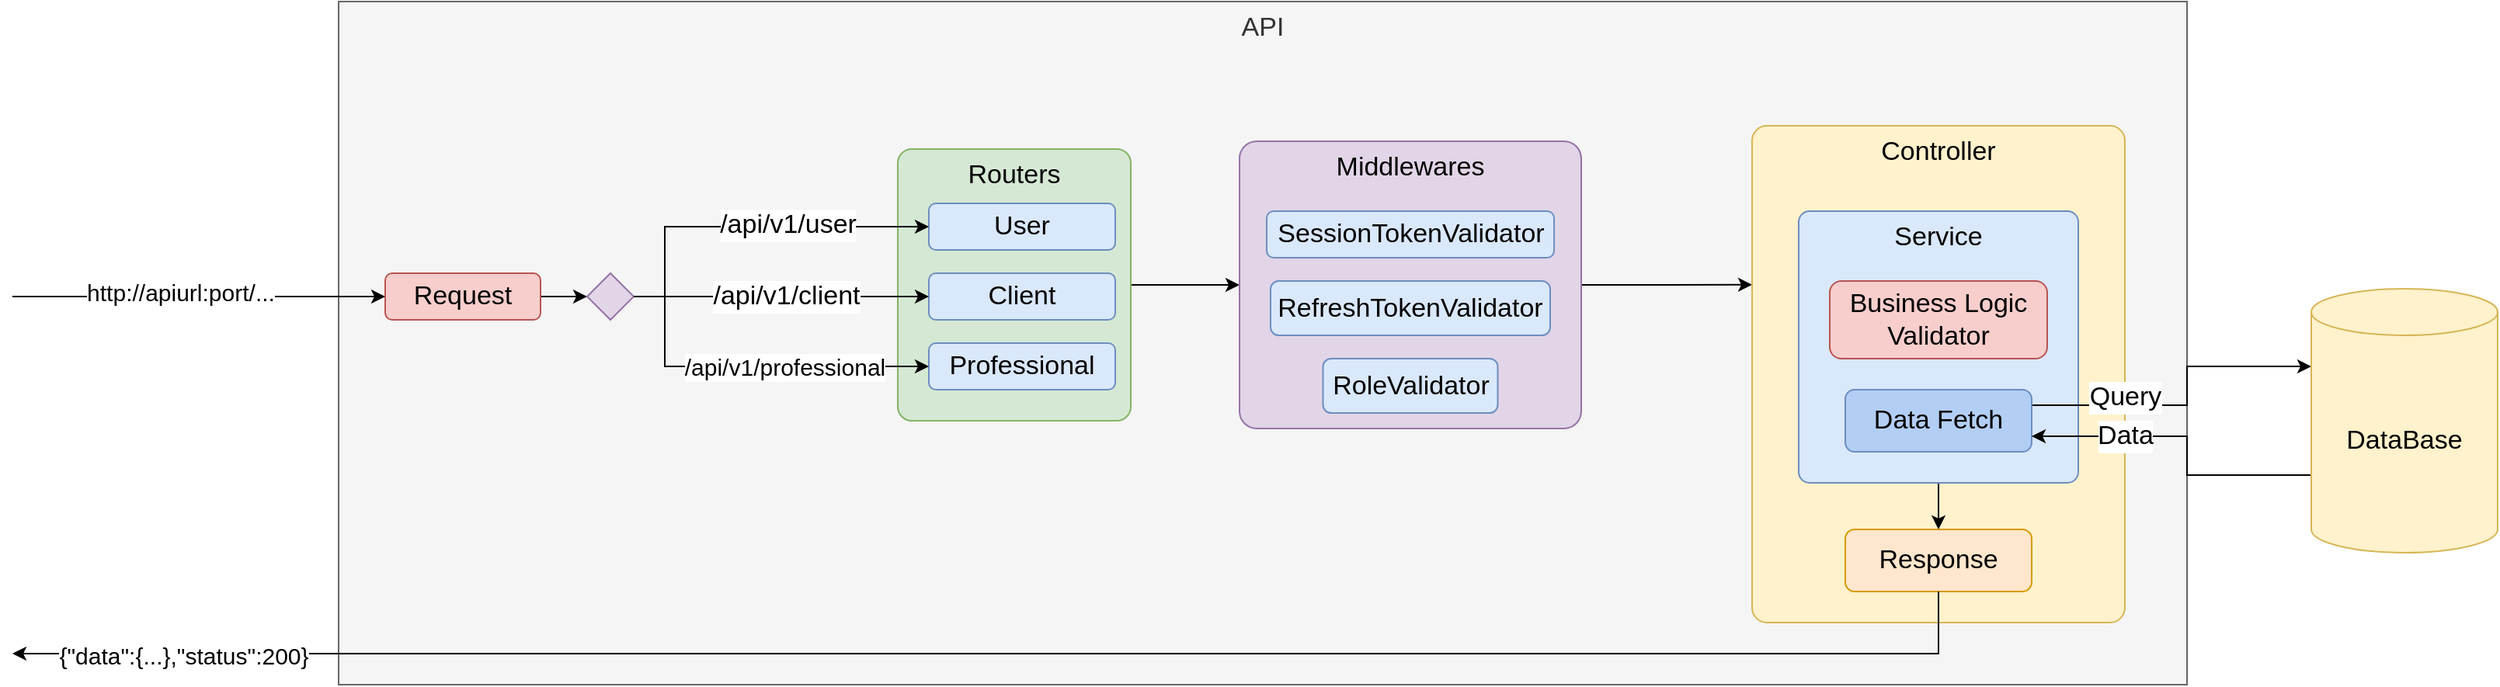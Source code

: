 <mxfile version="20.8.20" type="github">
  <diagram name="Página-1" id="Z5eOo7kfEicGYJq98-QA">
    <mxGraphModel dx="2514" dy="840" grid="1" gridSize="10" guides="1" tooltips="1" connect="1" arrows="1" fold="1" page="1" pageScale="1" pageWidth="827" pageHeight="1169" math="0" shadow="0">
      <root>
        <mxCell id="0" />
        <mxCell id="1" parent="0" />
        <mxCell id="Fhv3M6BjFYFYZc-pMVqY-2" value="API" style="rounded=0;whiteSpace=wrap;html=1;verticalAlign=top;align=center;fontSize=17;fillColor=#f5f5f5;fontColor=#333333;strokeColor=#666666;" vertex="1" parent="1">
          <mxGeometry x="90" y="40" width="1190" height="440" as="geometry" />
        </mxCell>
        <mxCell id="Fhv3M6BjFYFYZc-pMVqY-28" style="edgeStyle=orthogonalEdgeStyle;rounded=0;orthogonalLoop=1;jettySize=auto;html=1;exitX=1;exitY=0.5;exitDx=0;exitDy=0;entryX=0;entryY=0.5;entryDx=0;entryDy=0;fontSize=17;" edge="1" parent="1" source="Fhv3M6BjFYFYZc-pMVqY-3" target="Fhv3M6BjFYFYZc-pMVqY-4">
          <mxGeometry relative="1" as="geometry" />
        </mxCell>
        <mxCell id="Fhv3M6BjFYFYZc-pMVqY-3" value="Request" style="rounded=1;whiteSpace=wrap;html=1;fontSize=17;fillColor=#f8cecc;strokeColor=#b85450;" vertex="1" parent="1">
          <mxGeometry x="120" y="215" width="100" height="30" as="geometry" />
        </mxCell>
        <mxCell id="Fhv3M6BjFYFYZc-pMVqY-4" value="" style="rhombus;whiteSpace=wrap;html=1;fontSize=17;fillColor=#e1d5e7;strokeColor=#9673a6;" vertex="1" parent="1">
          <mxGeometry x="250" y="215" width="30" height="30" as="geometry" />
        </mxCell>
        <mxCell id="Fhv3M6BjFYFYZc-pMVqY-32" style="edgeStyle=orthogonalEdgeStyle;rounded=0;orthogonalLoop=1;jettySize=auto;html=1;exitX=1;exitY=0.5;exitDx=0;exitDy=0;entryX=0;entryY=0.5;entryDx=0;entryDy=0;fontSize=17;" edge="1" parent="1" source="Fhv3M6BjFYFYZc-pMVqY-5" target="Fhv3M6BjFYFYZc-pMVqY-6">
          <mxGeometry relative="1" as="geometry" />
        </mxCell>
        <mxCell id="Fhv3M6BjFYFYZc-pMVqY-5" value="Routers" style="rounded=1;whiteSpace=wrap;html=1;fontSize=17;verticalAlign=top;arcSize=6;fillColor=#d5e8d4;strokeColor=#82b366;" vertex="1" parent="1">
          <mxGeometry x="450" y="135" width="150" height="175" as="geometry" />
        </mxCell>
        <mxCell id="Fhv3M6BjFYFYZc-pMVqY-41" style="edgeStyle=orthogonalEdgeStyle;rounded=0;orthogonalLoop=1;jettySize=auto;html=1;exitX=1;exitY=0.5;exitDx=0;exitDy=0;entryX=0;entryY=0.32;entryDx=0;entryDy=0;entryPerimeter=0;fontSize=15;" edge="1" parent="1" source="Fhv3M6BjFYFYZc-pMVqY-6" target="Fhv3M6BjFYFYZc-pMVqY-7">
          <mxGeometry relative="1" as="geometry" />
        </mxCell>
        <mxCell id="Fhv3M6BjFYFYZc-pMVqY-6" value="Middlewares" style="rounded=1;whiteSpace=wrap;html=1;fontSize=17;verticalAlign=top;arcSize=6;fillColor=#e1d5e7;strokeColor=#9673a6;" vertex="1" parent="1">
          <mxGeometry x="670" y="130" width="220" height="185" as="geometry" />
        </mxCell>
        <mxCell id="Fhv3M6BjFYFYZc-pMVqY-7" value="Controller" style="rounded=1;whiteSpace=wrap;html=1;fontSize=17;verticalAlign=top;arcSize=4;fillColor=#fff2cc;strokeColor=#d6b656;" vertex="1" parent="1">
          <mxGeometry x="1000" y="120" width="240" height="320" as="geometry" />
        </mxCell>
        <mxCell id="Fhv3M6BjFYFYZc-pMVqY-8" value="User" style="rounded=1;whiteSpace=wrap;html=1;fontSize=17;fillColor=#dae8fc;strokeColor=#6c8ebf;" vertex="1" parent="1">
          <mxGeometry x="470" y="170" width="120" height="30" as="geometry" />
        </mxCell>
        <mxCell id="Fhv3M6BjFYFYZc-pMVqY-9" value="Client" style="rounded=1;whiteSpace=wrap;html=1;fontSize=17;fillColor=#dae8fc;strokeColor=#6c8ebf;" vertex="1" parent="1">
          <mxGeometry x="470" y="215" width="120" height="30" as="geometry" />
        </mxCell>
        <mxCell id="Fhv3M6BjFYFYZc-pMVqY-10" value="Professional" style="rounded=1;whiteSpace=wrap;html=1;fontSize=17;fillColor=#dae8fc;strokeColor=#6c8ebf;" vertex="1" parent="1">
          <mxGeometry x="470" y="260" width="120" height="30" as="geometry" />
        </mxCell>
        <mxCell id="Fhv3M6BjFYFYZc-pMVqY-11" value="SessionTokenValidator" style="rounded=1;whiteSpace=wrap;html=1;fontSize=17;fillColor=#dae8fc;strokeColor=#6c8ebf;" vertex="1" parent="1">
          <mxGeometry x="687.5" y="175" width="185" height="30" as="geometry" />
        </mxCell>
        <mxCell id="Fhv3M6BjFYFYZc-pMVqY-12" value="RefreshTokenValidator" style="rounded=1;whiteSpace=wrap;html=1;fontSize=17;fillColor=#dae8fc;strokeColor=#6c8ebf;" vertex="1" parent="1">
          <mxGeometry x="690" y="220" width="180" height="35" as="geometry" />
        </mxCell>
        <mxCell id="Fhv3M6BjFYFYZc-pMVqY-13" value="RoleValidator" style="rounded=1;whiteSpace=wrap;html=1;fontSize=17;fillColor=#dae8fc;strokeColor=#6c8ebf;" vertex="1" parent="1">
          <mxGeometry x="723.75" y="270" width="112.5" height="35" as="geometry" />
        </mxCell>
        <mxCell id="Fhv3M6BjFYFYZc-pMVqY-18" style="edgeStyle=orthogonalEdgeStyle;rounded=0;orthogonalLoop=1;jettySize=auto;html=1;exitX=0.5;exitY=1;exitDx=0;exitDy=0;fontSize=17;" edge="1" parent="1" source="Fhv3M6BjFYFYZc-pMVqY-14" target="Fhv3M6BjFYFYZc-pMVqY-17">
          <mxGeometry relative="1" as="geometry" />
        </mxCell>
        <mxCell id="Fhv3M6BjFYFYZc-pMVqY-14" value="Service" style="rounded=1;whiteSpace=wrap;html=1;fontSize=17;verticalAlign=top;arcSize=4;fillColor=#dae8fc;strokeColor=#6c8ebf;" vertex="1" parent="1">
          <mxGeometry x="1030" y="175" width="180" height="175" as="geometry" />
        </mxCell>
        <mxCell id="Fhv3M6BjFYFYZc-pMVqY-15" value="Business Logic Validator" style="rounded=1;whiteSpace=wrap;html=1;fontSize=17;fillColor=#f8cecc;strokeColor=#b85450;" vertex="1" parent="1">
          <mxGeometry x="1050" y="220" width="140" height="50" as="geometry" />
        </mxCell>
        <mxCell id="Fhv3M6BjFYFYZc-pMVqY-25" style="edgeStyle=orthogonalEdgeStyle;rounded=0;orthogonalLoop=1;jettySize=auto;html=1;exitX=1;exitY=0.25;exitDx=0;exitDy=0;entryX=0;entryY=0;entryDx=0;entryDy=50;entryPerimeter=0;fontSize=17;" edge="1" parent="1" source="Fhv3M6BjFYFYZc-pMVqY-16" target="Fhv3M6BjFYFYZc-pMVqY-19">
          <mxGeometry relative="1" as="geometry">
            <Array as="points">
              <mxPoint x="1280" y="300" />
              <mxPoint x="1280" y="275" />
            </Array>
          </mxGeometry>
        </mxCell>
        <mxCell id="Fhv3M6BjFYFYZc-pMVqY-26" value="Query" style="edgeLabel;html=1;align=center;verticalAlign=middle;resizable=0;points=[];fontSize=17;" vertex="1" connectable="0" parent="Fhv3M6BjFYFYZc-pMVqY-25">
          <mxGeometry x="0.352" y="1" relative="1" as="geometry">
            <mxPoint x="-54" y="21" as="offset" />
          </mxGeometry>
        </mxCell>
        <mxCell id="Fhv3M6BjFYFYZc-pMVqY-16" value="Data Fetch" style="rounded=1;whiteSpace=wrap;html=1;fontSize=17;fillColor=#b3cef4;strokeColor=#6c8ebf;" vertex="1" parent="1">
          <mxGeometry x="1060" y="290" width="120" height="40" as="geometry" />
        </mxCell>
        <mxCell id="Fhv3M6BjFYFYZc-pMVqY-17" value="Response" style="rounded=1;whiteSpace=wrap;html=1;fontSize=17;fillColor=#ffe6cc;strokeColor=#d79b00;" vertex="1" parent="1">
          <mxGeometry x="1060" y="380" width="120" height="40" as="geometry" />
        </mxCell>
        <mxCell id="Fhv3M6BjFYFYZc-pMVqY-22" style="edgeStyle=orthogonalEdgeStyle;rounded=0;orthogonalLoop=1;jettySize=auto;html=1;exitX=0;exitY=0;exitDx=0;exitDy=120;exitPerimeter=0;entryX=1;entryY=0.75;entryDx=0;entryDy=0;fontSize=17;" edge="1" parent="1" source="Fhv3M6BjFYFYZc-pMVqY-19" target="Fhv3M6BjFYFYZc-pMVqY-16">
          <mxGeometry relative="1" as="geometry">
            <Array as="points">
              <mxPoint x="1280" y="345" />
              <mxPoint x="1280" y="320" />
            </Array>
          </mxGeometry>
        </mxCell>
        <mxCell id="Fhv3M6BjFYFYZc-pMVqY-24" value="Data" style="edgeLabel;html=1;align=center;verticalAlign=middle;resizable=0;points=[];fontSize=17;" vertex="1" connectable="0" parent="Fhv3M6BjFYFYZc-pMVqY-22">
          <mxGeometry x="-0.323" y="-2" relative="1" as="geometry">
            <mxPoint x="-51" y="-23" as="offset" />
          </mxGeometry>
        </mxCell>
        <mxCell id="Fhv3M6BjFYFYZc-pMVqY-19" value="DataBase" style="shape=cylinder3;whiteSpace=wrap;html=1;boundedLbl=1;backgroundOutline=1;size=15;fontSize=17;fillColor=#fff2cc;strokeColor=#d6b656;" vertex="1" parent="1">
          <mxGeometry x="1360" y="225" width="120" height="170" as="geometry" />
        </mxCell>
        <mxCell id="Fhv3M6BjFYFYZc-pMVqY-29" style="edgeStyle=orthogonalEdgeStyle;rounded=0;orthogonalLoop=1;jettySize=auto;html=1;exitX=1;exitY=0.5;exitDx=0;exitDy=0;entryX=0;entryY=0.5;entryDx=0;entryDy=0;fontSize=17;" edge="1" parent="1" source="Fhv3M6BjFYFYZc-pMVqY-4" target="Fhv3M6BjFYFYZc-pMVqY-8">
          <mxGeometry relative="1" as="geometry">
            <Array as="points">
              <mxPoint x="300" y="230" />
              <mxPoint x="300" y="185" />
            </Array>
          </mxGeometry>
        </mxCell>
        <mxCell id="Fhv3M6BjFYFYZc-pMVqY-35" value="/api/v1/user" style="edgeLabel;html=1;align=center;verticalAlign=middle;resizable=0;points=[];fontSize=17;" vertex="1" connectable="0" parent="Fhv3M6BjFYFYZc-pMVqY-29">
          <mxGeometry x="0.222" y="1" relative="1" as="geometry">
            <mxPoint as="offset" />
          </mxGeometry>
        </mxCell>
        <mxCell id="Fhv3M6BjFYFYZc-pMVqY-30" style="edgeStyle=orthogonalEdgeStyle;rounded=0;orthogonalLoop=1;jettySize=auto;html=1;exitX=1;exitY=0.5;exitDx=0;exitDy=0;entryX=0;entryY=0.5;entryDx=0;entryDy=0;fontSize=17;" edge="1" parent="1" source="Fhv3M6BjFYFYZc-pMVqY-4" target="Fhv3M6BjFYFYZc-pMVqY-9">
          <mxGeometry relative="1" as="geometry" />
        </mxCell>
        <mxCell id="Fhv3M6BjFYFYZc-pMVqY-36" value="/api/v1/client" style="edgeLabel;html=1;align=center;verticalAlign=middle;resizable=0;points=[];fontSize=17;" vertex="1" connectable="0" parent="Fhv3M6BjFYFYZc-pMVqY-30">
          <mxGeometry x="0.363" y="3" relative="1" as="geometry">
            <mxPoint x="-32" y="3" as="offset" />
          </mxGeometry>
        </mxCell>
        <mxCell id="Fhv3M6BjFYFYZc-pMVqY-31" style="edgeStyle=orthogonalEdgeStyle;rounded=0;orthogonalLoop=1;jettySize=auto;html=1;exitX=1;exitY=0.5;exitDx=0;exitDy=0;entryX=0;entryY=0.5;entryDx=0;entryDy=0;fontSize=17;" edge="1" parent="1" source="Fhv3M6BjFYFYZc-pMVqY-4" target="Fhv3M6BjFYFYZc-pMVqY-10">
          <mxGeometry relative="1" as="geometry">
            <Array as="points">
              <mxPoint x="300" y="230" />
              <mxPoint x="300" y="275" />
            </Array>
          </mxGeometry>
        </mxCell>
        <mxCell id="Fhv3M6BjFYFYZc-pMVqY-37" value="/api/v1/professional" style="edgeLabel;html=1;align=center;verticalAlign=middle;resizable=0;points=[];fontSize=15;" vertex="1" connectable="0" parent="Fhv3M6BjFYFYZc-pMVqY-31">
          <mxGeometry x="0.207" y="-2" relative="1" as="geometry">
            <mxPoint y="-2" as="offset" />
          </mxGeometry>
        </mxCell>
        <mxCell id="Fhv3M6BjFYFYZc-pMVqY-34" value="" style="endArrow=classic;html=1;rounded=0;fontSize=17;exitX=0.5;exitY=1;exitDx=0;exitDy=0;" edge="1" parent="1" source="Fhv3M6BjFYFYZc-pMVqY-17">
          <mxGeometry width="50" height="50" relative="1" as="geometry">
            <mxPoint x="740" y="470" as="sourcePoint" />
            <mxPoint x="-120" y="460" as="targetPoint" />
            <Array as="points">
              <mxPoint x="1120" y="460" />
            </Array>
          </mxGeometry>
        </mxCell>
        <mxCell id="Fhv3M6BjFYFYZc-pMVqY-40" value="{&quot;data&quot;:{...},&quot;status&quot;:200}" style="edgeLabel;html=1;align=center;verticalAlign=middle;resizable=0;points=[];fontSize=15;" vertex="1" connectable="0" parent="Fhv3M6BjFYFYZc-pMVqY-34">
          <mxGeometry x="0.849" y="1" relative="1" as="geometry">
            <mxPoint x="13" as="offset" />
          </mxGeometry>
        </mxCell>
        <mxCell id="Fhv3M6BjFYFYZc-pMVqY-38" value="" style="endArrow=classic;html=1;rounded=0;fontSize=15;entryX=0;entryY=0.5;entryDx=0;entryDy=0;" edge="1" parent="1" target="Fhv3M6BjFYFYZc-pMVqY-3">
          <mxGeometry width="50" height="50" relative="1" as="geometry">
            <mxPoint x="-120" y="230" as="sourcePoint" />
            <mxPoint x="-30" y="200" as="targetPoint" />
          </mxGeometry>
        </mxCell>
        <mxCell id="Fhv3M6BjFYFYZc-pMVqY-39" value="http://apiurl:port/..." style="edgeLabel;html=1;align=center;verticalAlign=middle;resizable=0;points=[];fontSize=15;" vertex="1" connectable="0" parent="Fhv3M6BjFYFYZc-pMVqY-38">
          <mxGeometry x="-0.098" y="3" relative="1" as="geometry">
            <mxPoint as="offset" />
          </mxGeometry>
        </mxCell>
      </root>
    </mxGraphModel>
  </diagram>
</mxfile>
